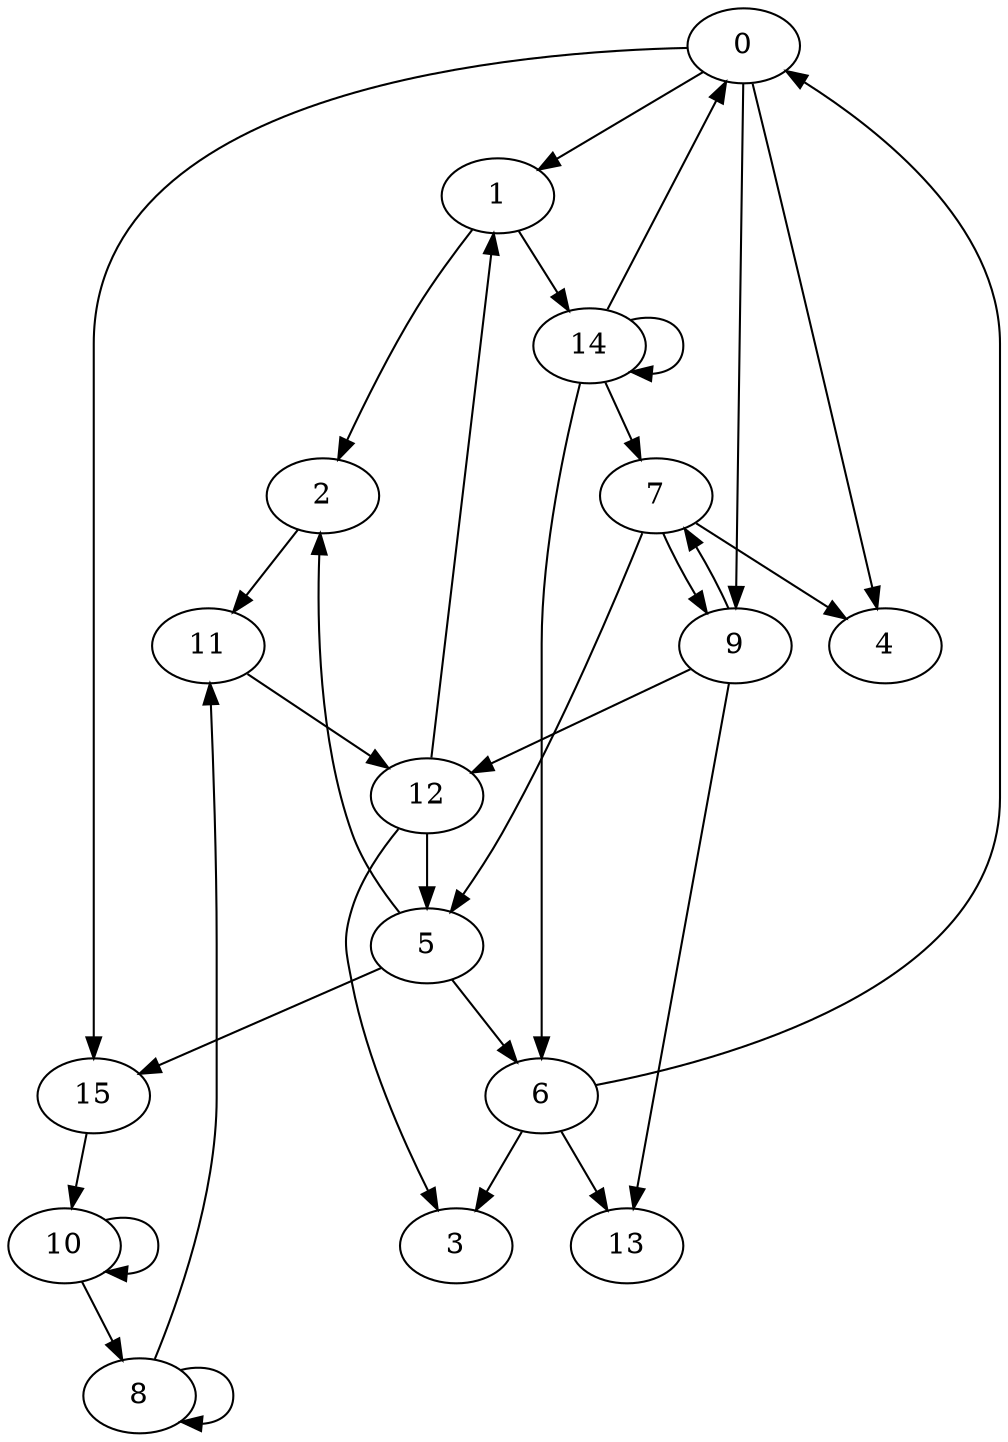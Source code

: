 digraph "" {
	0 -> 1;
	0 -> 4;
	0 -> 9;
	0 -> 15;
	1 -> 2;
	1 -> 14;
	2 -> 11;
	5 -> 2;
	5 -> 6;
	5 -> 15;
	6 -> 0;
	6 -> 3;
	6 -> 13;
	7 -> 4;
	7 -> 5;
	7 -> 9;
	8 -> 8;
	8 -> 11;
	9 -> 7;
	9 -> 12;
	9 -> 13;
	10 -> 8;
	10 -> 10;
	11 -> 12;
	12 -> 1;
	12 -> 3;
	12 -> 5;
	14 -> 0;
	14 -> 6;
	14 -> 7;
	14 -> 14;
	15 -> 10;
}
